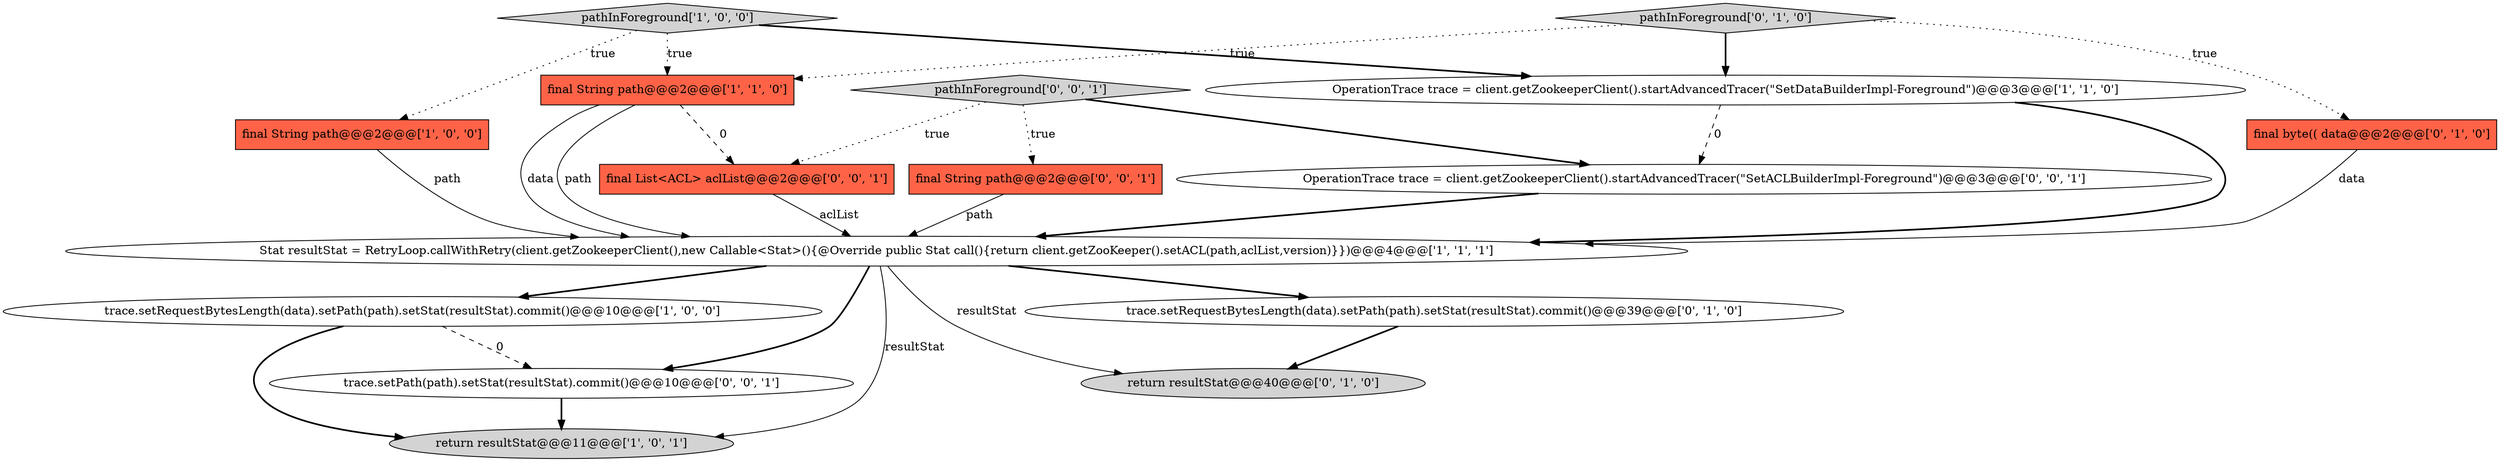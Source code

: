 digraph {
15 [style = filled, label = "OperationTrace trace = client.getZookeeperClient().startAdvancedTracer(\"SetACLBuilderImpl-Foreground\")@@@3@@@['0', '0', '1']", fillcolor = white, shape = ellipse image = "AAA0AAABBB3BBB"];
14 [style = filled, label = "trace.setPath(path).setStat(resultStat).commit()@@@10@@@['0', '0', '1']", fillcolor = white, shape = ellipse image = "AAA0AAABBB3BBB"];
4 [style = filled, label = "final String path@@@2@@@['1', '0', '0']", fillcolor = tomato, shape = box image = "AAA0AAABBB1BBB"];
3 [style = filled, label = "OperationTrace trace = client.getZookeeperClient().startAdvancedTracer(\"SetDataBuilderImpl-Foreground\")@@@3@@@['1', '1', '0']", fillcolor = white, shape = ellipse image = "AAA0AAABBB1BBB"];
13 [style = filled, label = "pathInForeground['0', '0', '1']", fillcolor = lightgray, shape = diamond image = "AAA0AAABBB3BBB"];
10 [style = filled, label = "pathInForeground['0', '1', '0']", fillcolor = lightgray, shape = diamond image = "AAA0AAABBB2BBB"];
11 [style = filled, label = "final String path@@@2@@@['0', '0', '1']", fillcolor = tomato, shape = box image = "AAA0AAABBB3BBB"];
0 [style = filled, label = "Stat resultStat = RetryLoop.callWithRetry(client.getZookeeperClient(),new Callable<Stat>(){@Override public Stat call(){return client.getZooKeeper().setACL(path,aclList,version)}})@@@4@@@['1', '1', '1']", fillcolor = white, shape = ellipse image = "AAA0AAABBB1BBB"];
6 [style = filled, label = "pathInForeground['1', '0', '0']", fillcolor = lightgray, shape = diamond image = "AAA0AAABBB1BBB"];
5 [style = filled, label = "final String path@@@2@@@['1', '1', '0']", fillcolor = tomato, shape = box image = "AAA0AAABBB1BBB"];
2 [style = filled, label = "trace.setRequestBytesLength(data).setPath(path).setStat(resultStat).commit()@@@10@@@['1', '0', '0']", fillcolor = white, shape = ellipse image = "AAA0AAABBB1BBB"];
9 [style = filled, label = "trace.setRequestBytesLength(data).setPath(path).setStat(resultStat).commit()@@@39@@@['0', '1', '0']", fillcolor = white, shape = ellipse image = "AAA0AAABBB2BBB"];
12 [style = filled, label = "final List<ACL> aclList@@@2@@@['0', '0', '1']", fillcolor = tomato, shape = box image = "AAA0AAABBB3BBB"];
8 [style = filled, label = "final byte(( data@@@2@@@['0', '1', '0']", fillcolor = tomato, shape = box image = "AAA0AAABBB2BBB"];
1 [style = filled, label = "return resultStat@@@11@@@['1', '0', '1']", fillcolor = lightgray, shape = ellipse image = "AAA0AAABBB1BBB"];
7 [style = filled, label = "return resultStat@@@40@@@['0', '1', '0']", fillcolor = lightgray, shape = ellipse image = "AAA0AAABBB2BBB"];
4->0 [style = solid, label="path"];
13->15 [style = bold, label=""];
8->0 [style = solid, label="data"];
0->9 [style = bold, label=""];
13->11 [style = dotted, label="true"];
12->0 [style = solid, label="aclList"];
0->1 [style = solid, label="resultStat"];
11->0 [style = solid, label="path"];
0->7 [style = solid, label="resultStat"];
5->0 [style = solid, label="path"];
10->3 [style = bold, label=""];
14->1 [style = bold, label=""];
6->5 [style = dotted, label="true"];
6->4 [style = dotted, label="true"];
15->0 [style = bold, label=""];
2->14 [style = dashed, label="0"];
10->8 [style = dotted, label="true"];
3->0 [style = bold, label=""];
2->1 [style = bold, label=""];
6->3 [style = bold, label=""];
5->12 [style = dashed, label="0"];
3->15 [style = dashed, label="0"];
0->2 [style = bold, label=""];
5->0 [style = solid, label="data"];
0->14 [style = bold, label=""];
13->12 [style = dotted, label="true"];
10->5 [style = dotted, label="true"];
9->7 [style = bold, label=""];
}
